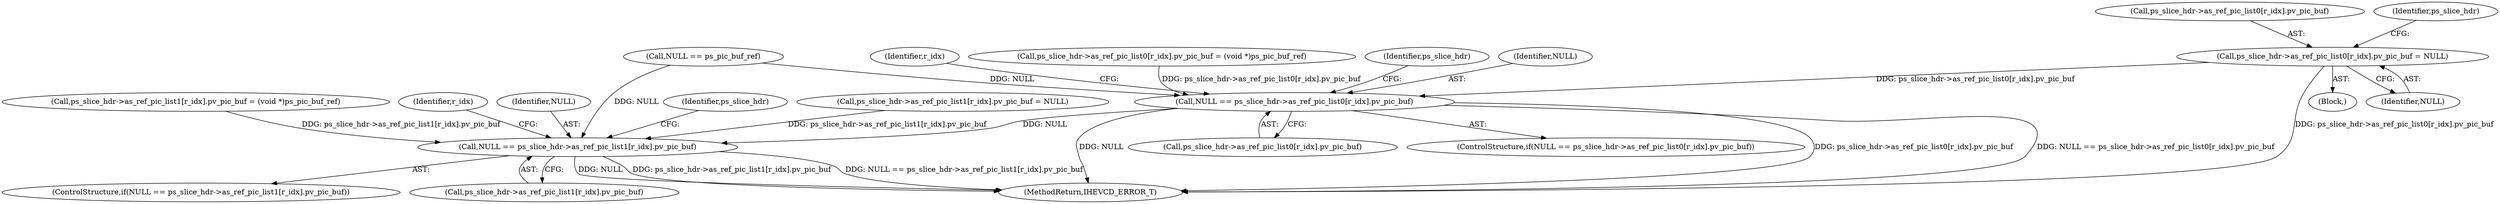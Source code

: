 digraph "0_Android_a1424724a00d62ac5efa0e27953eed66850d662f@pointer" {
"1002158" [label="(Call,ps_slice_hdr->as_ref_pic_list0[r_idx].pv_pic_buf = NULL)"];
"1002286" [label="(Call,NULL == ps_slice_hdr->as_ref_pic_list0[r_idx].pv_pic_buf)"];
"1002365" [label="(Call,NULL == ps_slice_hdr->as_ref_pic_list1[r_idx].pv_pic_buf)"];
"1002288" [label="(Call,ps_slice_hdr->as_ref_pic_list0[r_idx].pv_pic_buf)"];
"1002158" [label="(Call,ps_slice_hdr->as_ref_pic_list0[r_idx].pv_pic_buf = NULL)"];
"1002287" [label="(Identifier,NULL)"];
"1002366" [label="(Identifier,NULL)"];
"1002159" [label="(Call,ps_slice_hdr->as_ref_pic_list0[r_idx].pv_pic_buf)"];
"1002296" [label="(Call,ps_slice_hdr->as_ref_pic_list0[r_idx].pv_pic_buf = (void *)ps_pic_buf_ref)"];
"1002171" [label="(Identifier,ps_slice_hdr)"];
"1002362" [label="(Identifier,r_idx)"];
"1002157" [label="(Block,)"];
"1002300" [label="(Identifier,ps_slice_hdr)"];
"1002244" [label="(Call,NULL == ps_pic_buf_ref)"];
"1002166" [label="(Identifier,NULL)"];
"1002379" [label="(Identifier,ps_slice_hdr)"];
"1002176" [label="(Call,ps_slice_hdr->as_ref_pic_list1[r_idx].pv_pic_buf = NULL)"];
"1002367" [label="(Call,ps_slice_hdr->as_ref_pic_list1[r_idx].pv_pic_buf)"];
"1002285" [label="(ControlStructure,if(NULL == ps_slice_hdr->as_ref_pic_list0[r_idx].pv_pic_buf))"];
"1002364" [label="(ControlStructure,if(NULL == ps_slice_hdr->as_ref_pic_list1[r_idx].pv_pic_buf))"];
"1002365" [label="(Call,NULL == ps_slice_hdr->as_ref_pic_list1[r_idx].pv_pic_buf)"];
"1002283" [label="(Identifier,r_idx)"];
"1002375" [label="(Call,ps_slice_hdr->as_ref_pic_list1[r_idx].pv_pic_buf = (void *)ps_pic_buf_ref)"];
"1002617" [label="(MethodReturn,IHEVCD_ERROR_T)"];
"1002286" [label="(Call,NULL == ps_slice_hdr->as_ref_pic_list0[r_idx].pv_pic_buf)"];
"1002158" -> "1002157"  [label="AST: "];
"1002158" -> "1002166"  [label="CFG: "];
"1002159" -> "1002158"  [label="AST: "];
"1002166" -> "1002158"  [label="AST: "];
"1002171" -> "1002158"  [label="CFG: "];
"1002158" -> "1002617"  [label="DDG: ps_slice_hdr->as_ref_pic_list0[r_idx].pv_pic_buf"];
"1002158" -> "1002286"  [label="DDG: ps_slice_hdr->as_ref_pic_list0[r_idx].pv_pic_buf"];
"1002286" -> "1002285"  [label="AST: "];
"1002286" -> "1002288"  [label="CFG: "];
"1002287" -> "1002286"  [label="AST: "];
"1002288" -> "1002286"  [label="AST: "];
"1002300" -> "1002286"  [label="CFG: "];
"1002283" -> "1002286"  [label="CFG: "];
"1002286" -> "1002617"  [label="DDG: NULL == ps_slice_hdr->as_ref_pic_list0[r_idx].pv_pic_buf"];
"1002286" -> "1002617"  [label="DDG: NULL"];
"1002286" -> "1002617"  [label="DDG: ps_slice_hdr->as_ref_pic_list0[r_idx].pv_pic_buf"];
"1002244" -> "1002286"  [label="DDG: NULL"];
"1002296" -> "1002286"  [label="DDG: ps_slice_hdr->as_ref_pic_list0[r_idx].pv_pic_buf"];
"1002286" -> "1002365"  [label="DDG: NULL"];
"1002365" -> "1002364"  [label="AST: "];
"1002365" -> "1002367"  [label="CFG: "];
"1002366" -> "1002365"  [label="AST: "];
"1002367" -> "1002365"  [label="AST: "];
"1002379" -> "1002365"  [label="CFG: "];
"1002362" -> "1002365"  [label="CFG: "];
"1002365" -> "1002617"  [label="DDG: NULL == ps_slice_hdr->as_ref_pic_list1[r_idx].pv_pic_buf"];
"1002365" -> "1002617"  [label="DDG: NULL"];
"1002365" -> "1002617"  [label="DDG: ps_slice_hdr->as_ref_pic_list1[r_idx].pv_pic_buf"];
"1002244" -> "1002365"  [label="DDG: NULL"];
"1002375" -> "1002365"  [label="DDG: ps_slice_hdr->as_ref_pic_list1[r_idx].pv_pic_buf"];
"1002176" -> "1002365"  [label="DDG: ps_slice_hdr->as_ref_pic_list1[r_idx].pv_pic_buf"];
}
